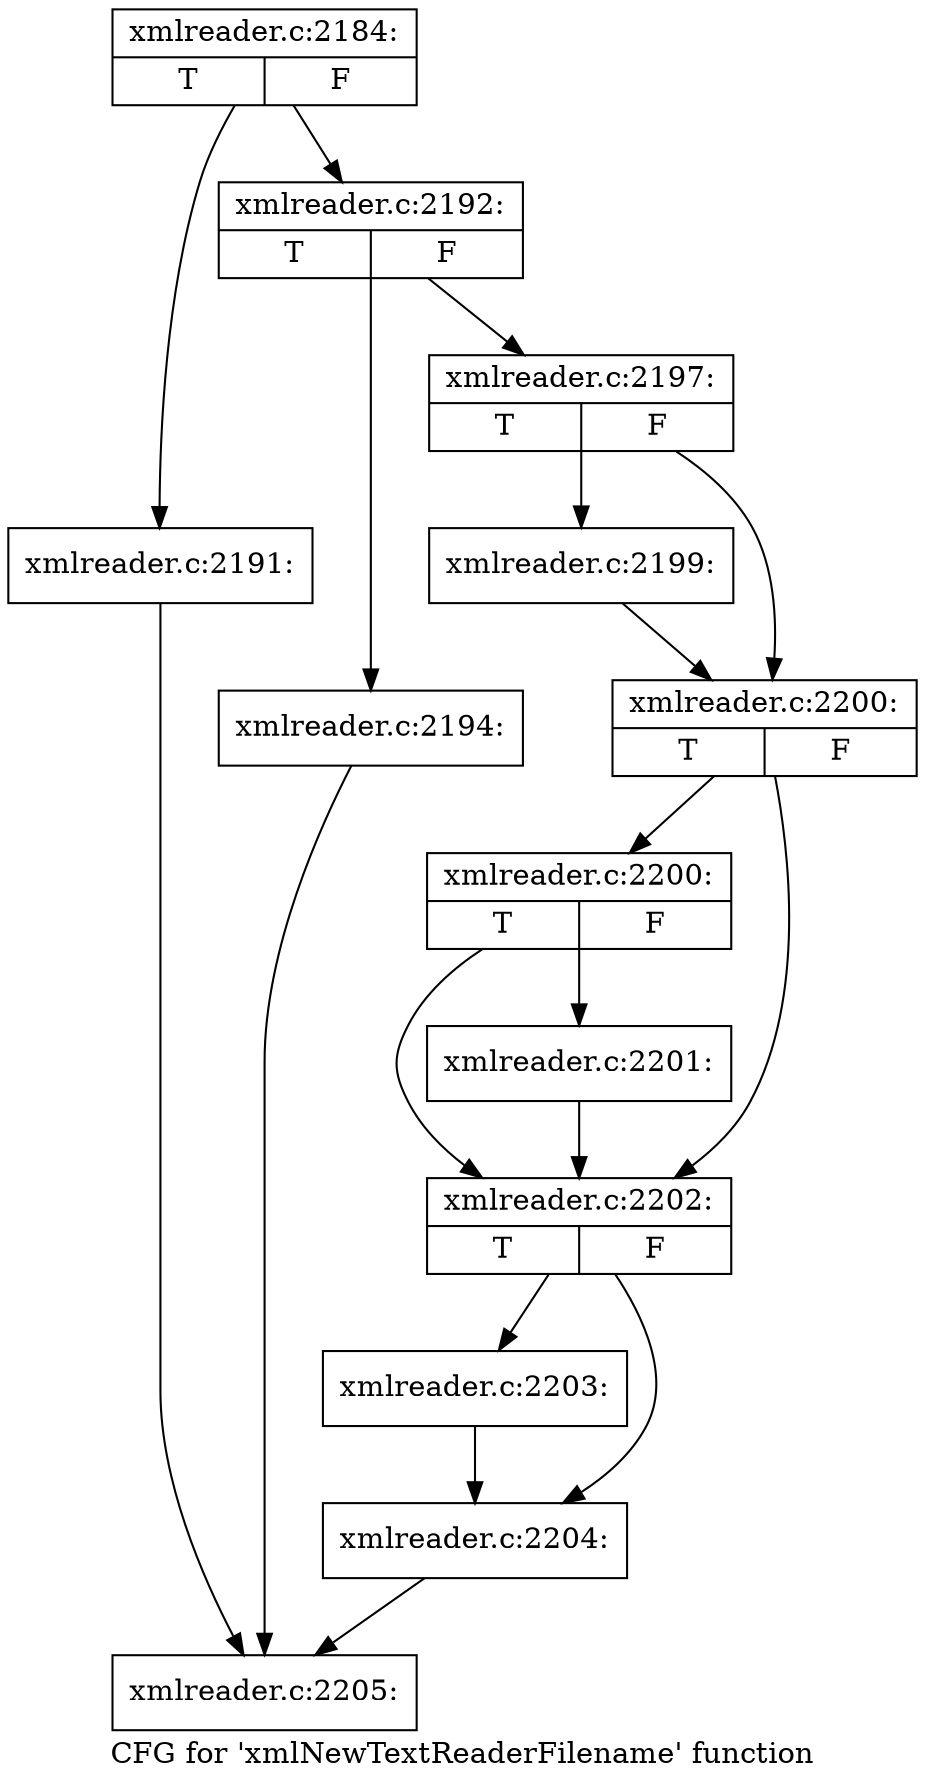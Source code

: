digraph "CFG for 'xmlNewTextReaderFilename' function" {
	label="CFG for 'xmlNewTextReaderFilename' function";

	Node0x46b9500 [shape=record,label="{xmlreader.c:2184:|{<s0>T|<s1>F}}"];
	Node0x46b9500 -> Node0x4713fa0;
	Node0x46b9500 -> Node0x4713b00;
	Node0x4713fa0 [shape=record,label="{xmlreader.c:2191:}"];
	Node0x4713fa0 -> Node0x46b9330;
	Node0x4713b00 [shape=record,label="{xmlreader.c:2192:|{<s0>T|<s1>F}}"];
	Node0x4713b00 -> Node0x4715b00;
	Node0x4713b00 -> Node0x4715b50;
	Node0x4715b00 [shape=record,label="{xmlreader.c:2194:}"];
	Node0x4715b00 -> Node0x46b9330;
	Node0x4715b50 [shape=record,label="{xmlreader.c:2197:|{<s0>T|<s1>F}}"];
	Node0x4715b50 -> Node0x4716730;
	Node0x4715b50 -> Node0x4716a60;
	Node0x4716730 [shape=record,label="{xmlreader.c:2199:}"];
	Node0x4716730 -> Node0x4716a60;
	Node0x4716a60 [shape=record,label="{xmlreader.c:2200:|{<s0>T|<s1>F}}"];
	Node0x4716a60 -> Node0x47178c0;
	Node0x4716a60 -> Node0x4717810;
	Node0x47178c0 [shape=record,label="{xmlreader.c:2200:|{<s0>T|<s1>F}}"];
	Node0x47178c0 -> Node0x47175a0;
	Node0x47178c0 -> Node0x4717810;
	Node0x47175a0 [shape=record,label="{xmlreader.c:2201:}"];
	Node0x47175a0 -> Node0x4717810;
	Node0x4717810 [shape=record,label="{xmlreader.c:2202:|{<s0>T|<s1>F}}"];
	Node0x4717810 -> Node0x4718310;
	Node0x4717810 -> Node0x4718360;
	Node0x4718310 [shape=record,label="{xmlreader.c:2203:}"];
	Node0x4718310 -> Node0x4718360;
	Node0x4718360 [shape=record,label="{xmlreader.c:2204:}"];
	Node0x4718360 -> Node0x46b9330;
	Node0x46b9330 [shape=record,label="{xmlreader.c:2205:}"];
}
